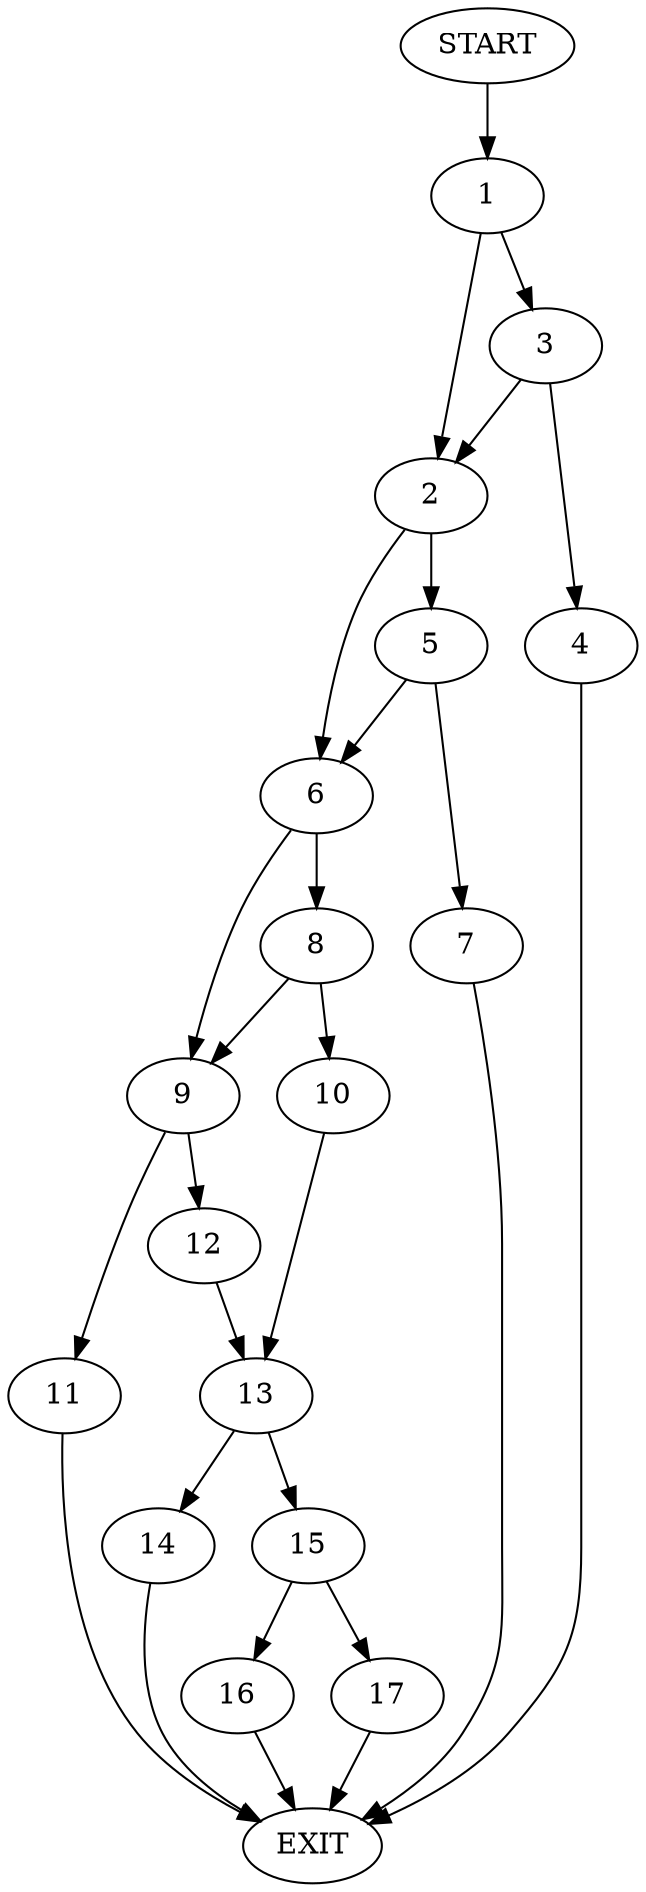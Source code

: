 digraph {
0 [label="START"]
18 [label="EXIT"]
0 -> 1
1 -> 2
1 -> 3
3 -> 4
3 -> 2
2 -> 5
2 -> 6
4 -> 18
5 -> 7
5 -> 6
6 -> 8
6 -> 9
7 -> 18
8 -> 10
8 -> 9
9 -> 11
9 -> 12
10 -> 13
13 -> 14
13 -> 15
12 -> 13
11 -> 18
14 -> 18
15 -> 16
15 -> 17
17 -> 18
16 -> 18
}
